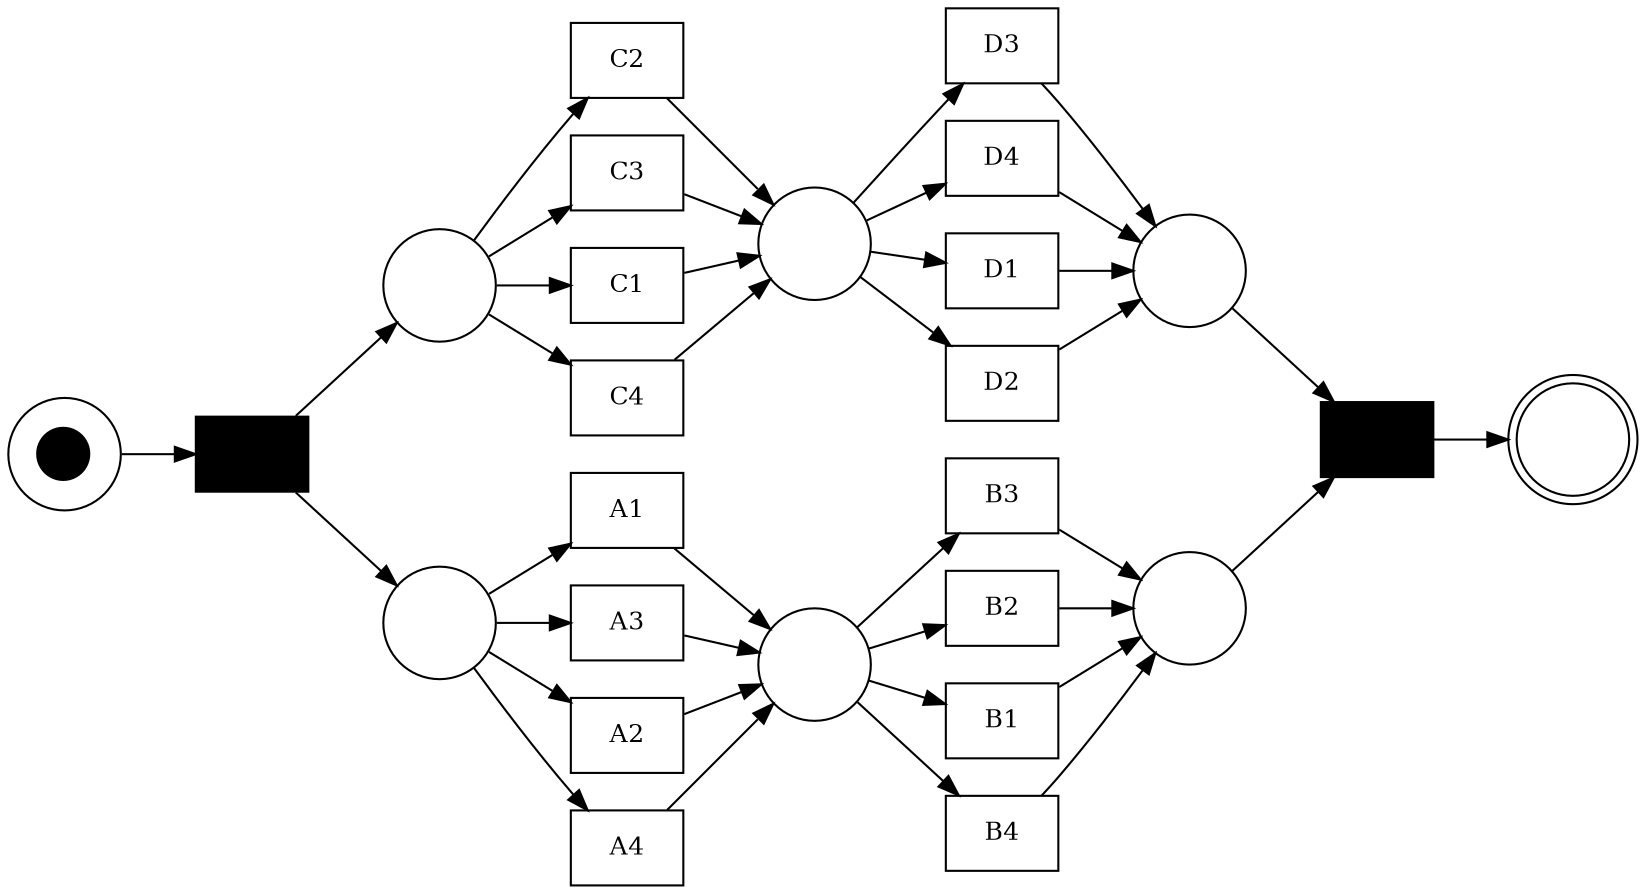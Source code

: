 digraph "imported_1671896709.976931" {
	graph [bgcolor=white rankdir=LR]
	node [shape=box]
	4969141776 [label=D3 fontsize=12]
	4969141968 [label=D4 fontsize=12]
	4969141008 [label=C2 fontsize=12]
	4969119632 [label="" fillcolor=black fontsize=12 style=filled]
	4969142160 [label=B3 fontsize=12]
	4969118416 [label=A1 fontsize=12]
	4969118992 [label=A3 fontsize=12]
	4969118800 [label=B2 fontsize=12]
	4969118608 [label=A2 fontsize=12]
	4969119184 [label=A4 fontsize=12]
	4969119376 [label=B1 fontsize=12]
	4969119696 [label="" fillcolor=black fontsize=12 style=filled]
	4969140432 [label=C3 fontsize=12]
	4969140624 [label=C1 fontsize=12]
	4969140816 [label=C4 fontsize=12]
	4969141392 [label=D1 fontsize=12]
	4969141584 [label=D2 fontsize=12]
	4969142352 [label=B4 fontsize=12]
	4969082320 [label=<&#9679;> fixedsize=true fontsize=34 shape=circle width=0.75]
	4969118224 [label="" fixedsize=true shape=circle width=0.75]
	4969117328 [label="" fixedsize=true shape=circle width=0.75]
	4969117456 [label="" fixedsize=true shape=circle width=0.75]
	4969117520 [label="" fixedsize=true shape=circle width=0.75]
	4969117840 [label="" fixedsize=true shape=circle width=0.75]
	4969118032 [label="" fixedsize=true shape=circle width=0.75]
	4969117136 [label="" fixedsize=true fontsize=32 shape=doublecircle width=0.75]
	4969118416 -> 4969118224 [arrowhead=normal fontsize=12]
	4969118608 -> 4969118224 [arrowhead=normal fontsize=12]
	4969118992 -> 4969118224 [arrowhead=normal fontsize=12]
	4969119184 -> 4969118224 [arrowhead=normal fontsize=12]
	4969119376 -> 4969118032 [arrowhead=normal fontsize=12]
	4969118800 -> 4969118032 [arrowhead=normal fontsize=12]
	4969142160 -> 4969118032 [arrowhead=normal fontsize=12]
	4969142352 -> 4969118032 [arrowhead=normal fontsize=12]
	4969140624 -> 4969117520 [arrowhead=normal fontsize=12]
	4969141008 -> 4969117520 [arrowhead=normal fontsize=12]
	4969140432 -> 4969117520 [arrowhead=normal fontsize=12]
	4969140816 -> 4969117520 [arrowhead=normal fontsize=12]
	4969141392 -> 4969117456 [arrowhead=normal fontsize=12]
	4969141584 -> 4969117456 [arrowhead=normal fontsize=12]
	4969141776 -> 4969117456 [arrowhead=normal fontsize=12]
	4969141968 -> 4969117456 [arrowhead=normal fontsize=12]
	4969118224 -> 4969119376 [arrowhead=normal fontsize=12]
	4969118224 -> 4969118800 [arrowhead=normal fontsize=12]
	4969118224 -> 4969142160 [arrowhead=normal fontsize=12]
	4969118224 -> 4969142352 [arrowhead=normal fontsize=12]
	4969117328 -> 4969140624 [arrowhead=normal fontsize=12]
	4969117328 -> 4969141008 [arrowhead=normal fontsize=12]
	4969117328 -> 4969140432 [arrowhead=normal fontsize=12]
	4969117328 -> 4969140816 [arrowhead=normal fontsize=12]
	4969117456 -> 4969119632 [arrowhead=normal fontsize=12]
	4969117520 -> 4969141392 [arrowhead=normal fontsize=12]
	4969117520 -> 4969141584 [arrowhead=normal fontsize=12]
	4969117520 -> 4969141776 [arrowhead=normal fontsize=12]
	4969117520 -> 4969141968 [arrowhead=normal fontsize=12]
	4969117840 -> 4969118416 [arrowhead=normal fontsize=12]
	4969117840 -> 4969118608 [arrowhead=normal fontsize=12]
	4969117840 -> 4969118992 [arrowhead=normal fontsize=12]
	4969117840 -> 4969119184 [arrowhead=normal fontsize=12]
	4969118032 -> 4969119632 [arrowhead=normal fontsize=12]
	4969082320 -> 4969119696 [arrowhead=normal fontsize=12]
	4969119632 -> 4969117136 [arrowhead=normal fontsize=12]
	4969119696 -> 4969117328 [arrowhead=normal fontsize=12]
	4969119696 -> 4969117840 [arrowhead=normal fontsize=12]
	overlap=false
}
